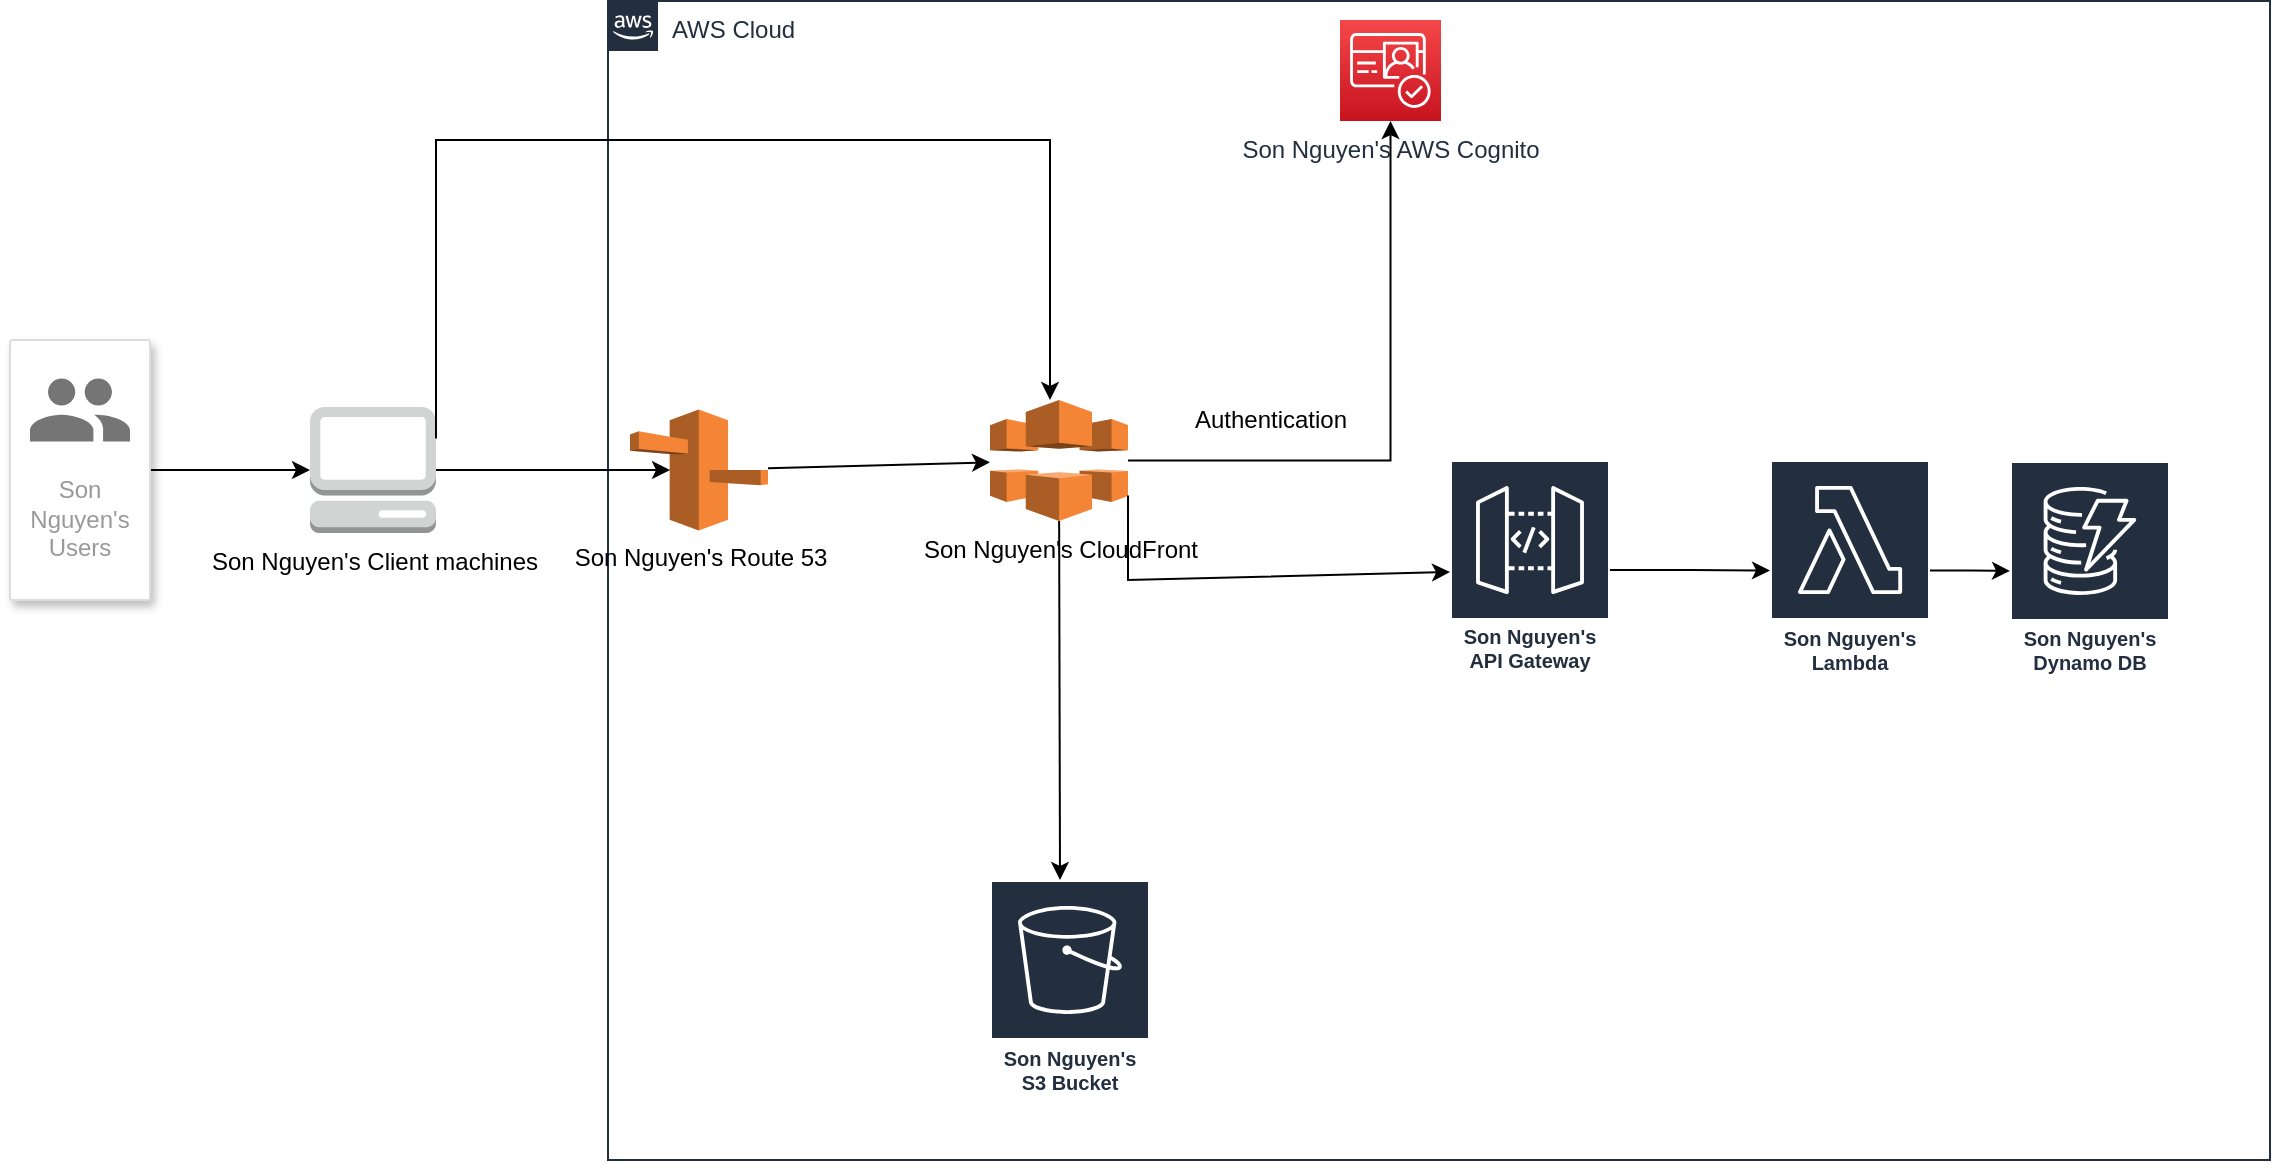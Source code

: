 <mxfile version="16.5.1" type="device"><diagram id="Ht1M8jgEwFfnCIfOTk4-" name="Page-1"><mxGraphModel dx="2271" dy="1671" grid="1" gridSize="10" guides="1" tooltips="1" connect="1" arrows="1" fold="1" page="1" pageScale="1" pageWidth="1169" pageHeight="827" math="0" shadow="0"><root><mxCell id="0"/><mxCell id="1" parent="0"/><mxCell id="UEzPUAAOIrF-is8g5C7q-175" value="AWS Cloud" style="points=[[0,0],[0.25,0],[0.5,0],[0.75,0],[1,0],[1,0.25],[1,0.5],[1,0.75],[1,1],[0.75,1],[0.5,1],[0.25,1],[0,1],[0,0.75],[0,0.5],[0,0.25]];outlineConnect=0;gradientColor=none;html=1;whiteSpace=wrap;fontSize=12;fontStyle=0;shape=mxgraph.aws4.group;grIcon=mxgraph.aws4.group_aws_cloud_alt;strokeColor=#232F3E;fillColor=none;verticalAlign=top;align=left;spacingLeft=30;fontColor=#232F3E;dashed=0;labelBackgroundColor=#ffffff;container=1;pointerEvents=0;collapsible=0;recursiveResize=0;" parent="1" vertex="1"><mxGeometry x="219" y="-789.5" width="831" height="579.5" as="geometry"/></mxCell><mxCell id="6zjiJ_C0QmvV-EarBeks-5" value="Son Nguyen's Route 53" style="outlineConnect=0;dashed=0;verticalLabelPosition=bottom;verticalAlign=top;align=center;html=1;shape=mxgraph.aws3.route_53;fillColor=#F58536;gradientColor=none;" vertex="1" parent="UEzPUAAOIrF-is8g5C7q-175"><mxGeometry x="11" y="204.25" width="69" height="60.5" as="geometry"/></mxCell><mxCell id="6zjiJ_C0QmvV-EarBeks-12" value="" style="edgeStyle=orthogonalEdgeStyle;rounded=0;orthogonalLoop=1;jettySize=auto;html=1;" edge="1" parent="UEzPUAAOIrF-is8g5C7q-175" source="6zjiJ_C0QmvV-EarBeks-6" target="6zjiJ_C0QmvV-EarBeks-10"><mxGeometry relative="1" as="geometry"/></mxCell><mxCell id="6zjiJ_C0QmvV-EarBeks-6" value="Son Nguyen's CloudFront" style="outlineConnect=0;dashed=0;verticalLabelPosition=bottom;verticalAlign=top;align=center;html=1;shape=mxgraph.aws3.cloudfront;fillColor=#F58536;gradientColor=none;" vertex="1" parent="UEzPUAAOIrF-is8g5C7q-175"><mxGeometry x="191" y="199.5" width="69" height="60.5" as="geometry"/></mxCell><mxCell id="6zjiJ_C0QmvV-EarBeks-8" value="" style="endArrow=classic;html=1;rounded=0;" edge="1" parent="UEzPUAAOIrF-is8g5C7q-175" source="6zjiJ_C0QmvV-EarBeks-5" target="6zjiJ_C0QmvV-EarBeks-6"><mxGeometry width="50" height="50" relative="1" as="geometry"><mxPoint x="131" y="179.5" as="sourcePoint"/><mxPoint x="181" y="129.5" as="targetPoint"/><Array as="points"/></mxGeometry></mxCell><mxCell id="6zjiJ_C0QmvV-EarBeks-10" value="Son Nguyen's AWS Cognito&lt;br&gt;&amp;nbsp;" style="sketch=0;points=[[0,0,0],[0.25,0,0],[0.5,0,0],[0.75,0,0],[1,0,0],[0,1,0],[0.25,1,0],[0.5,1,0],[0.75,1,0],[1,1,0],[0,0.25,0],[0,0.5,0],[0,0.75,0],[1,0.25,0],[1,0.5,0],[1,0.75,0]];outlineConnect=0;fontColor=#232F3E;gradientColor=#F54749;gradientDirection=north;fillColor=#C7131F;strokeColor=#ffffff;dashed=0;verticalLabelPosition=bottom;verticalAlign=top;align=center;html=1;fontSize=12;fontStyle=0;aspect=fixed;shape=mxgraph.aws4.resourceIcon;resIcon=mxgraph.aws4.cognito;" vertex="1" parent="UEzPUAAOIrF-is8g5C7q-175"><mxGeometry x="366" y="9.5" width="50.5" height="50.5" as="geometry"/></mxCell><mxCell id="6zjiJ_C0QmvV-EarBeks-14" value="Son Nguyen's S3 Bucket" style="sketch=0;outlineConnect=0;fontColor=#232F3E;gradientColor=none;strokeColor=#ffffff;fillColor=#232F3E;dashed=0;verticalLabelPosition=middle;verticalAlign=bottom;align=center;html=1;whiteSpace=wrap;fontSize=10;fontStyle=1;spacing=3;shape=mxgraph.aws4.productIcon;prIcon=mxgraph.aws4.s3;" vertex="1" parent="UEzPUAAOIrF-is8g5C7q-175"><mxGeometry x="191" y="439.5" width="80" height="110.5" as="geometry"/></mxCell><mxCell id="6zjiJ_C0QmvV-EarBeks-16" value="" style="endArrow=classic;html=1;rounded=0;" edge="1" parent="UEzPUAAOIrF-is8g5C7q-175" source="6zjiJ_C0QmvV-EarBeks-6"><mxGeometry width="50" height="50" relative="1" as="geometry"><mxPoint x="131" y="359.5" as="sourcePoint"/><mxPoint x="226" y="439.5" as="targetPoint"/></mxGeometry></mxCell><mxCell id="6zjiJ_C0QmvV-EarBeks-21" value="" style="edgeStyle=orthogonalEdgeStyle;rounded=0;orthogonalLoop=1;jettySize=auto;html=1;" edge="1" parent="UEzPUAAOIrF-is8g5C7q-175" source="6zjiJ_C0QmvV-EarBeks-17" target="6zjiJ_C0QmvV-EarBeks-18"><mxGeometry relative="1" as="geometry"/></mxCell><mxCell id="6zjiJ_C0QmvV-EarBeks-17" value="Son Nguyen's API Gateway" style="sketch=0;outlineConnect=0;fontColor=#232F3E;gradientColor=none;strokeColor=#ffffff;fillColor=#232F3E;dashed=0;verticalLabelPosition=middle;verticalAlign=bottom;align=center;html=1;whiteSpace=wrap;fontSize=10;fontStyle=1;spacing=3;shape=mxgraph.aws4.productIcon;prIcon=mxgraph.aws4.api_gateway;" vertex="1" parent="UEzPUAAOIrF-is8g5C7q-175"><mxGeometry x="421" y="229.5" width="80" height="110" as="geometry"/></mxCell><mxCell id="6zjiJ_C0QmvV-EarBeks-22" value="" style="edgeStyle=orthogonalEdgeStyle;rounded=0;orthogonalLoop=1;jettySize=auto;html=1;" edge="1" parent="UEzPUAAOIrF-is8g5C7q-175" source="6zjiJ_C0QmvV-EarBeks-18" target="6zjiJ_C0QmvV-EarBeks-19"><mxGeometry relative="1" as="geometry"/></mxCell><mxCell id="6zjiJ_C0QmvV-EarBeks-18" value="Son Nguyen's Lambda" style="sketch=0;outlineConnect=0;fontColor=#232F3E;gradientColor=none;strokeColor=#ffffff;fillColor=#232F3E;dashed=0;verticalLabelPosition=middle;verticalAlign=bottom;align=center;html=1;whiteSpace=wrap;fontSize=10;fontStyle=1;spacing=3;shape=mxgraph.aws4.productIcon;prIcon=mxgraph.aws4.lambda;" vertex="1" parent="UEzPUAAOIrF-is8g5C7q-175"><mxGeometry x="581" y="229.5" width="80" height="110.5" as="geometry"/></mxCell><mxCell id="6zjiJ_C0QmvV-EarBeks-19" value="Son Nguyen's Dynamo DB" style="sketch=0;outlineConnect=0;fontColor=#232F3E;gradientColor=none;strokeColor=#ffffff;fillColor=#232F3E;dashed=0;verticalLabelPosition=middle;verticalAlign=bottom;align=center;html=1;whiteSpace=wrap;fontSize=10;fontStyle=1;spacing=3;shape=mxgraph.aws4.productIcon;prIcon=mxgraph.aws4.dynamodb;" vertex="1" parent="UEzPUAAOIrF-is8g5C7q-175"><mxGeometry x="701" y="230" width="80" height="110" as="geometry"/></mxCell><mxCell id="6zjiJ_C0QmvV-EarBeks-20" value="" style="endArrow=classic;html=1;rounded=0;exitX=1;exitY=0.79;exitDx=0;exitDy=0;exitPerimeter=0;" edge="1" parent="UEzPUAAOIrF-is8g5C7q-175" source="6zjiJ_C0QmvV-EarBeks-6" target="6zjiJ_C0QmvV-EarBeks-17"><mxGeometry width="50" height="50" relative="1" as="geometry"><mxPoint x="351" y="349.5" as="sourcePoint"/><mxPoint x="401" y="299.5" as="targetPoint"/><Array as="points"><mxPoint x="260" y="289.5"/></Array></mxGeometry></mxCell><mxCell id="6zjiJ_C0QmvV-EarBeks-4" value="" style="edgeStyle=orthogonalEdgeStyle;rounded=0;orthogonalLoop=1;jettySize=auto;html=1;" edge="1" parent="1" source="6zjiJ_C0QmvV-EarBeks-1" target="6zjiJ_C0QmvV-EarBeks-3"><mxGeometry relative="1" as="geometry"/></mxCell><mxCell id="6zjiJ_C0QmvV-EarBeks-1" value="Son Nguyen's Users&#10;" style="strokeColor=#dddddd;shadow=1;strokeWidth=1;rounded=1;absoluteArcSize=1;arcSize=2;labelPosition=center;verticalLabelPosition=middle;align=center;verticalAlign=bottom;spacingLeft=0;fontColor=#999999;fontSize=12;whiteSpace=wrap;spacingBottom=2;" vertex="1" parent="1"><mxGeometry x="-80" y="-620" width="70" height="130" as="geometry"/></mxCell><mxCell id="6zjiJ_C0QmvV-EarBeks-2" value="" style="sketch=0;dashed=0;connectable=0;html=1;fillColor=#757575;strokeColor=none;shape=mxgraph.gcp2.users;part=1;" vertex="1" parent="6zjiJ_C0QmvV-EarBeks-1"><mxGeometry x="0.5" width="50" height="31.5" relative="1" as="geometry"><mxPoint x="-25" y="19.25" as="offset"/></mxGeometry></mxCell><mxCell id="6zjiJ_C0QmvV-EarBeks-7" value="" style="edgeStyle=orthogonalEdgeStyle;rounded=0;orthogonalLoop=1;jettySize=auto;html=1;entryX=0.29;entryY=0.5;entryDx=0;entryDy=0;entryPerimeter=0;" edge="1" parent="1" source="6zjiJ_C0QmvV-EarBeks-3" target="6zjiJ_C0QmvV-EarBeks-5"><mxGeometry relative="1" as="geometry"/></mxCell><mxCell id="6zjiJ_C0QmvV-EarBeks-3" value="Son Nguyen's Client machines&lt;br&gt;" style="outlineConnect=0;dashed=0;verticalLabelPosition=bottom;verticalAlign=top;align=center;html=1;shape=mxgraph.aws3.management_console;fillColor=#D2D3D3;gradientColor=none;" vertex="1" parent="1"><mxGeometry x="70" y="-586.5" width="63" height="63" as="geometry"/></mxCell><mxCell id="6zjiJ_C0QmvV-EarBeks-9" value="" style="endArrow=classic;html=1;rounded=0;exitX=1;exitY=0.25;exitDx=0;exitDy=0;exitPerimeter=0;" edge="1" parent="1" source="6zjiJ_C0QmvV-EarBeks-3"><mxGeometry width="50" height="50" relative="1" as="geometry"><mxPoint x="350" y="-610" as="sourcePoint"/><mxPoint x="440" y="-590" as="targetPoint"/><Array as="points"><mxPoint x="133" y="-720"/><mxPoint x="440" y="-720"/></Array></mxGeometry></mxCell><mxCell id="6zjiJ_C0QmvV-EarBeks-13" value="Authentication" style="text;html=1;align=center;verticalAlign=middle;resizable=0;points=[];autosize=1;strokeColor=none;fillColor=none;" vertex="1" parent="1"><mxGeometry x="505" y="-590" width="90" height="20" as="geometry"/></mxCell></root></mxGraphModel></diagram></mxfile>